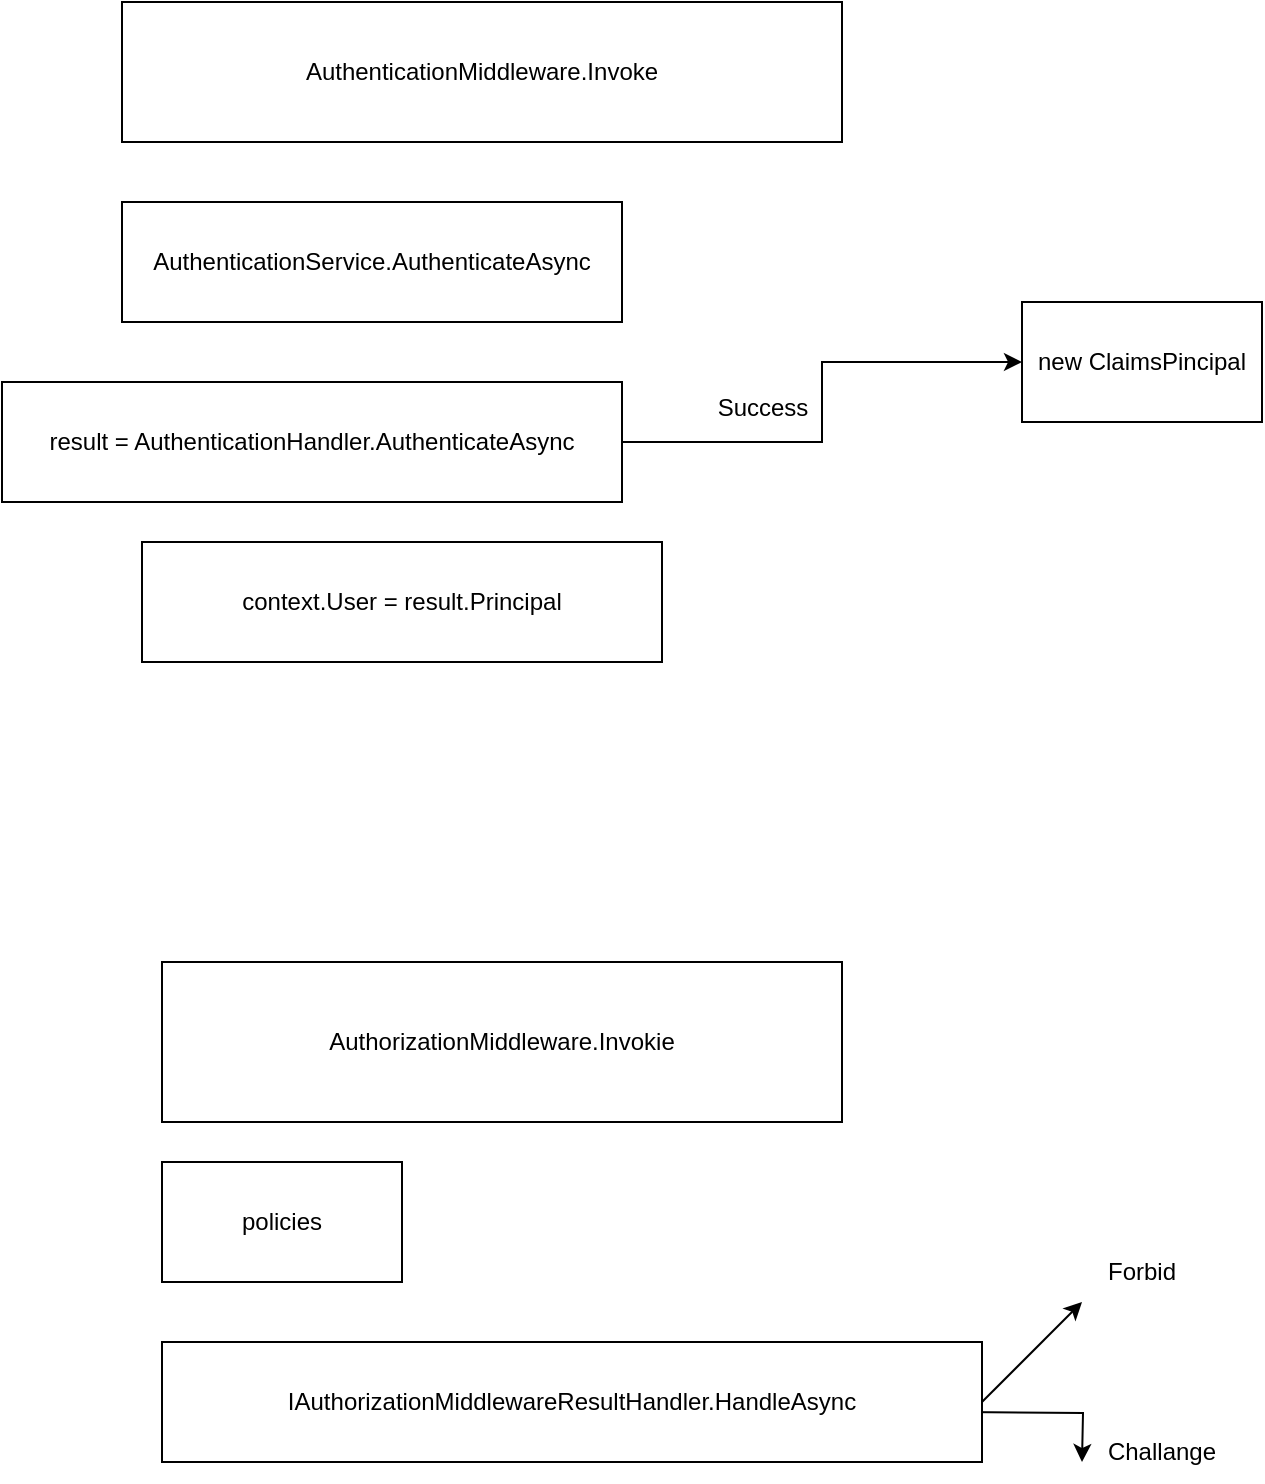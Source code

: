 <mxfile version="24.2.5" type="device">
  <diagram name="Page-1" id="oISnozz1s6xhpaJ3IlkI">
    <mxGraphModel dx="1242" dy="808" grid="1" gridSize="10" guides="1" tooltips="1" connect="1" arrows="1" fold="1" page="1" pageScale="1" pageWidth="827" pageHeight="1169" math="0" shadow="0">
      <root>
        <mxCell id="0" />
        <mxCell id="1" parent="0" />
        <mxCell id="uU8ZkwGqCE0AJP7FJ79k-1" value="AuthenticationMiddleware.Invoke" style="rounded=0;whiteSpace=wrap;html=1;" vertex="1" parent="1">
          <mxGeometry x="160" y="150" width="360" height="70" as="geometry" />
        </mxCell>
        <mxCell id="uU8ZkwGqCE0AJP7FJ79k-2" value="AuthenticationService.AuthenticateAsync" style="rounded=0;whiteSpace=wrap;html=1;" vertex="1" parent="1">
          <mxGeometry x="160" y="250" width="250" height="60" as="geometry" />
        </mxCell>
        <mxCell id="uU8ZkwGqCE0AJP7FJ79k-6" style="edgeStyle=orthogonalEdgeStyle;rounded=0;orthogonalLoop=1;jettySize=auto;html=1;entryX=0;entryY=0.5;entryDx=0;entryDy=0;" edge="1" parent="1" source="uU8ZkwGqCE0AJP7FJ79k-3" target="uU8ZkwGqCE0AJP7FJ79k-5">
          <mxGeometry relative="1" as="geometry" />
        </mxCell>
        <mxCell id="uU8ZkwGqCE0AJP7FJ79k-3" value="result = AuthenticationHandler.AuthenticateAsync" style="rounded=0;whiteSpace=wrap;html=1;" vertex="1" parent="1">
          <mxGeometry x="100" y="340" width="310" height="60" as="geometry" />
        </mxCell>
        <mxCell id="uU8ZkwGqCE0AJP7FJ79k-4" value="context.User = result.Principal" style="rounded=0;whiteSpace=wrap;html=1;" vertex="1" parent="1">
          <mxGeometry x="170" y="420" width="260" height="60" as="geometry" />
        </mxCell>
        <mxCell id="uU8ZkwGqCE0AJP7FJ79k-5" value="new ClaimsPincipal" style="rounded=0;whiteSpace=wrap;html=1;" vertex="1" parent="1">
          <mxGeometry x="610" y="300" width="120" height="60" as="geometry" />
        </mxCell>
        <mxCell id="uU8ZkwGqCE0AJP7FJ79k-7" value="Success" style="text;html=1;align=center;verticalAlign=middle;resizable=0;points=[];autosize=1;strokeColor=none;fillColor=none;" vertex="1" parent="1">
          <mxGeometry x="445" y="338" width="70" height="30" as="geometry" />
        </mxCell>
        <mxCell id="uU8ZkwGqCE0AJP7FJ79k-9" value="AuthorizationMiddleware.Invokie" style="rounded=0;whiteSpace=wrap;html=1;" vertex="1" parent="1">
          <mxGeometry x="180" y="630" width="340" height="80" as="geometry" />
        </mxCell>
        <mxCell id="uU8ZkwGqCE0AJP7FJ79k-10" value="policies" style="rounded=0;whiteSpace=wrap;html=1;" vertex="1" parent="1">
          <mxGeometry x="180" y="730" width="120" height="60" as="geometry" />
        </mxCell>
        <mxCell id="uU8ZkwGqCE0AJP7FJ79k-15" style="edgeStyle=orthogonalEdgeStyle;rounded=0;orthogonalLoop=1;jettySize=auto;html=1;exitX=1;exitY=0.5;exitDx=0;exitDy=0;" edge="1" parent="1">
          <mxGeometry relative="1" as="geometry">
            <mxPoint x="580" y="855" as="sourcePoint" />
            <mxPoint x="640" y="880" as="targetPoint" />
          </mxGeometry>
        </mxCell>
        <mxCell id="uU8ZkwGqCE0AJP7FJ79k-11" value="IAuthorizationMiddlewareResultHandler.HandleAsync" style="rounded=0;whiteSpace=wrap;html=1;" vertex="1" parent="1">
          <mxGeometry x="180" y="820" width="410" height="60" as="geometry" />
        </mxCell>
        <mxCell id="uU8ZkwGqCE0AJP7FJ79k-12" value="" style="endArrow=classic;html=1;rounded=0;" edge="1" parent="1">
          <mxGeometry width="50" height="50" relative="1" as="geometry">
            <mxPoint x="590" y="850" as="sourcePoint" />
            <mxPoint x="640" y="800" as="targetPoint" />
          </mxGeometry>
        </mxCell>
        <mxCell id="uU8ZkwGqCE0AJP7FJ79k-13" value="Forbid" style="text;html=1;align=center;verticalAlign=middle;whiteSpace=wrap;rounded=0;" vertex="1" parent="1">
          <mxGeometry x="640" y="770" width="60" height="30" as="geometry" />
        </mxCell>
        <mxCell id="uU8ZkwGqCE0AJP7FJ79k-14" value="Challange" style="text;html=1;align=center;verticalAlign=middle;whiteSpace=wrap;rounded=0;" vertex="1" parent="1">
          <mxGeometry x="650" y="860" width="60" height="30" as="geometry" />
        </mxCell>
      </root>
    </mxGraphModel>
  </diagram>
</mxfile>
